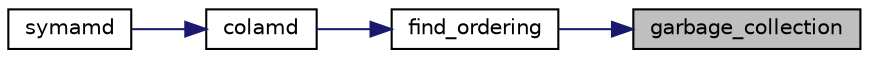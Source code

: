digraph "garbage_collection"
{
 // LATEX_PDF_SIZE
  edge [fontname="Helvetica",fontsize="10",labelfontname="Helvetica",labelfontsize="10"];
  node [fontname="Helvetica",fontsize="10",shape=record];
  rankdir="RL";
  Node1 [label="garbage_collection",height=0.2,width=0.4,color="black", fillcolor="grey75", style="filled", fontcolor="black",tooltip=" "];
  Node1 -> Node2 [dir="back",color="midnightblue",fontsize="10",style="solid",fontname="Helvetica"];
  Node2 [label="find_ordering",height=0.2,width=0.4,color="black", fillcolor="white", style="filled",URL="$colamd_8c.html#a10da36e975e03d3c0fd68dbe14eb27cc",tooltip=" "];
  Node2 -> Node3 [dir="back",color="midnightblue",fontsize="10",style="solid",fontname="Helvetica"];
  Node3 [label="colamd",height=0.2,width=0.4,color="black", fillcolor="white", style="filled",URL="$colamd_8c.html#a4ace2482b681af56de48dd3ba8971baf",tooltip=" "];
  Node3 -> Node4 [dir="back",color="midnightblue",fontsize="10",style="solid",fontname="Helvetica"];
  Node4 [label="symamd",height=0.2,width=0.4,color="black", fillcolor="white", style="filled",URL="$colamd_8c.html#ae81243e57d577e17400b3f532aa4f1e9",tooltip=" "];
}
